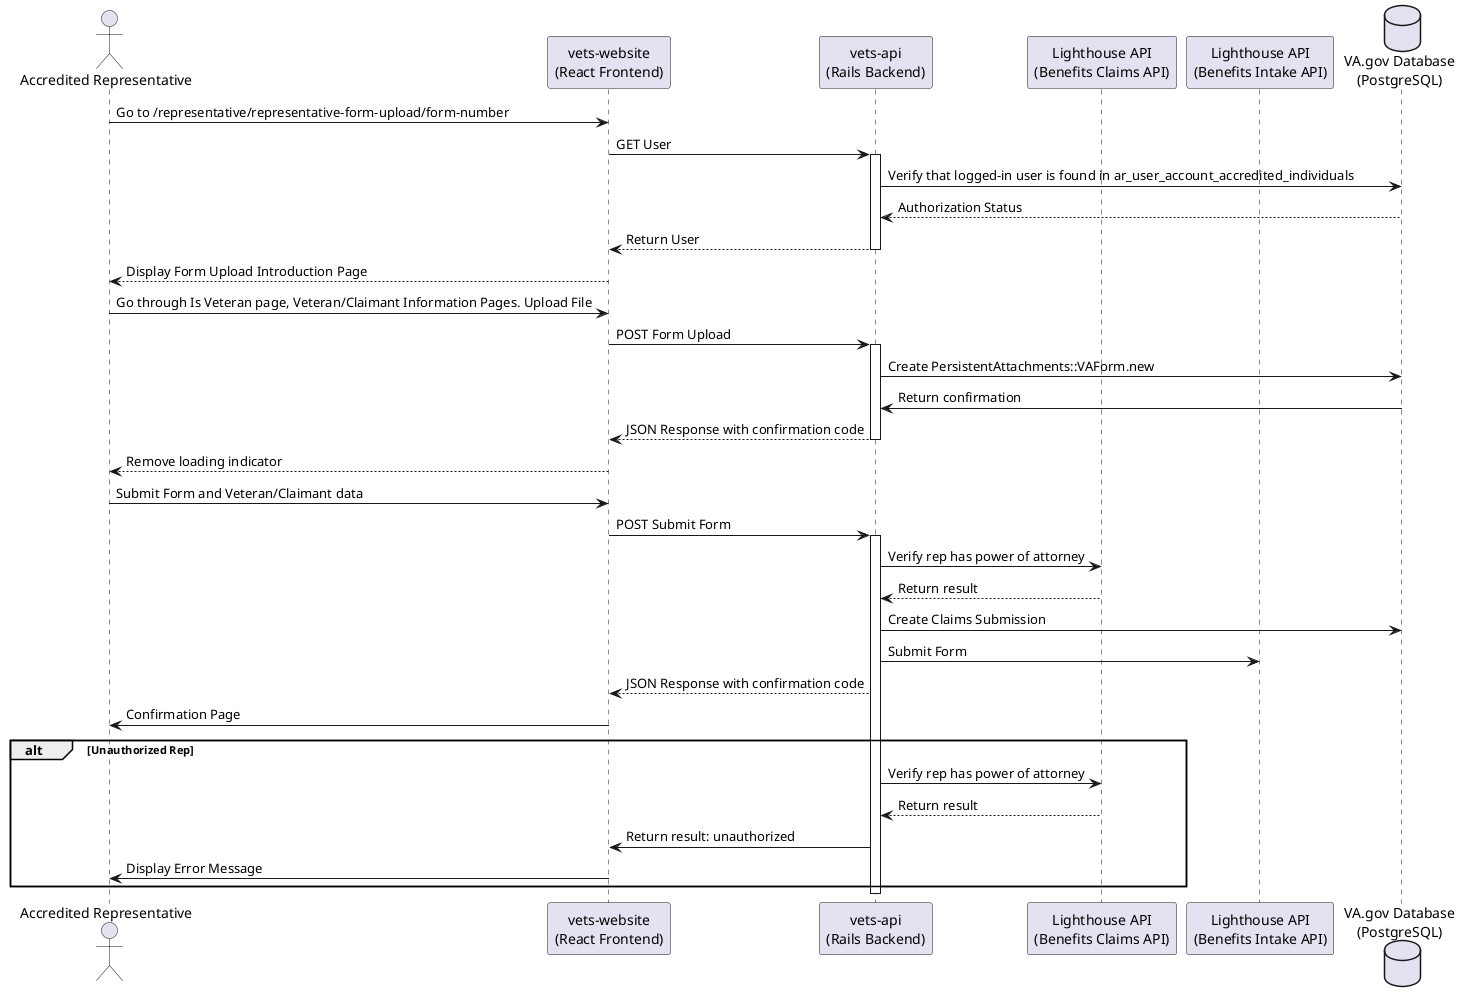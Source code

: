 @startuml

actor "Accredited Representative"
participant "vets-website\n(React Frontend)" as Frontend
participant "vets-api\n(Rails Backend)" as Backend
participant "Lighthouse API\n(Benefits Claims API)" as LighthouseAPIClaims
participant "Lighthouse API\n(Benefits Intake API)" as LighthouseAPIIntake
database "VA.gov Database\n(PostgreSQL)" as VAGovDB

"Accredited Representative" -> Frontend: Go to /representative/representative-form-upload/form-number
Frontend -> Backend: GET User
activate Backend

Backend -> VAGovDB: Verify that logged-in user is found in ar_user_account_accredited_individuals
VAGovDB --> Backend: Authorization Status


Backend --> Frontend: Return User
deactivate Backend
Frontend --> "Accredited Representative": Display Form Upload Introduction Page

"Accredited Representative" -> Frontend: Go through Is Veteran page, Veteran/Claimant Information Pages. Upload File
Frontend -> Backend: POST Form Upload
activate Backend

Backend -> VAGovDB: Create PersistentAttachments::VAForm.new
VAGovDB -> Backend: Return confirmation

Backend --> Frontend: JSON Response with confirmation code
deactivate Backend
Frontend --> "Accredited Representative": Remove loading indicator

"Accredited Representative" -> Frontend: Submit Form and Veteran/Claimant data
Frontend -> Backend: POST Submit Form
activate Backend

Backend -> LighthouseAPIClaims: Verify rep has power of attorney
LighthouseAPIClaims --> Backend: Return result

Backend -> VAGovDB: Create Claims Submission
Backend -> LighthouseAPIIntake: Submit Form
Backend --> Frontend: JSON Response with confirmation code

Frontend -> "Accredited Representative": Confirmation Page

alt Unauthorized Rep
    Backend -> LighthouseAPIClaims: Verify rep has power of attorney
    LighthouseAPIClaims --> Backend: Return result
    Backend -> Frontend: Return result: unauthorized
    Frontend -> "Accredited Representative": Display Error Message

end
deactivate Backend

@enduml

